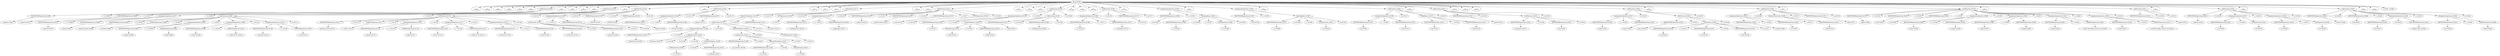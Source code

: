 digraph {

"Prog_62058"->"<
>62059";
"Prog_62058"->"<
>62060";
"Prog_62058"->"<
>62061";
"Prog_62058"->"<
>62062";
"Prog_62058"->"<
>62063";
"Prog_62058"->"<
>62064";
"Prog_62058"->"CallFunction_62065";
"CallFunction_62065"->"IDENTIFIERExpression_62066";
"IDENTIFIERExpression_62066"->"<library>62067";
"CallFunction_62065"->"<(>62068";
"CallFunction_62065"->"IDENTIFIERExpression_62069";
"IDENTIFIERExpression_62069"->"<tseries>62070";
"CallFunction_62065"->"<)>62071";
"Prog_62058"->"<
>62072";
"Prog_62058"->"<
>62073";
"Prog_62058"->"<
>62074";
"Prog_62058"->"<
>62075";
"Prog_62058"->"CallFunction_62076";
"CallFunction_62076"->"AssignmentOpetators_62077";
"AssignmentOpetators_62077"->"IDENTIFIERExpression_62078";
"IDENTIFIERExpression_62078"->"<prices>62079";
"AssignmentOpetators_62077"->"<<->62080";
"AssignmentOpetators_62077"->"IDENTIFIERExpression_62081";
"IDENTIFIERExpression_62081"->"<cbind>62082";
"CallFunction_62076"->"<(>62083";
"CallFunction_62076"->"CallFunction_62084";
"CallFunction_62084"->"IDENTIFIERExpression_62085";
"IDENTIFIERExpression_62085"->"<get.hist.quote>62086";
"CallFunction_62084"->"<(>62087";
"CallFunction_62084"->"STRINGExpression_62088";
"STRINGExpression_62088"->"<SUNW>62089";
"CallFunction_62084"->"<,>62090";
"CallFunction_62084"->"AssignmentOpetators_62091";
"AssignmentOpetators_62091"->"IDENTIFIERExpression_62092";
"IDENTIFIERExpression_62092"->"<quote>62093";
"AssignmentOpetators_62091"->"<=>62094";
"AssignmentOpetators_62091"->"STRINGExpression_62095";
"STRINGExpression_62095"->"<Adj>62096";
"CallFunction_62084"->"<,>62097";
"CallFunction_62084"->"AssignmentOpetators_62098";
"AssignmentOpetators_62098"->"IDENTIFIERExpression_62099";
"IDENTIFIERExpression_62099"->"<start>62100";
"AssignmentOpetators_62098"->"<=>62101";
"AssignmentOpetators_62098"->"STRINGExpression_62102";
"STRINGExpression_62102"->"<2003-01-01>62103";
"CallFunction_62084"->"<,>62104";
"CallFunction_62084"->"AssignmentOpetators_62105";
"AssignmentOpetators_62105"->"IDENTIFIERExpression_62106";
"IDENTIFIERExpression_62106"->"<retclass>62107";
"AssignmentOpetators_62105"->"<=>62108";
"AssignmentOpetators_62105"->"STRINGExpression_62109";
"STRINGExpression_62109"->"<zoo>62110";
"CallFunction_62084"->"<)>62111";
"CallFunction_62076"->"<,>62112";
"CallFunction_62076"->"CallFunction_62113";
"CallFunction_62113"->"IDENTIFIERExpression_62114";
"IDENTIFIERExpression_62114"->"<get.hist.quote>62115";
"CallFunction_62113"->"<(>62116";
"CallFunction_62113"->"STRINGExpression_62117";
"STRINGExpression_62117"->"<^GSPC>62118";
"CallFunction_62113"->"<,>62119";
"CallFunction_62113"->"AssignmentOpetators_62120";
"AssignmentOpetators_62120"->"IDENTIFIERExpression_62121";
"IDENTIFIERExpression_62121"->"<quote>62122";
"AssignmentOpetators_62120"->"<=>62123";
"AssignmentOpetators_62120"->"STRINGExpression_62124";
"STRINGExpression_62124"->"<Adj>62125";
"CallFunction_62113"->"<,>62126";
"CallFunction_62113"->"AssignmentOpetators_62127";
"AssignmentOpetators_62127"->"IDENTIFIERExpression_62128";
"IDENTIFIERExpression_62128"->"<start>62129";
"AssignmentOpetators_62127"->"<=>62130";
"AssignmentOpetators_62127"->"STRINGExpression_62131";
"STRINGExpression_62131"->"<2003-01-01>62132";
"CallFunction_62113"->"<,>62133";
"CallFunction_62113"->"AssignmentOpetators_62134";
"AssignmentOpetators_62134"->"IDENTIFIERExpression_62135";
"IDENTIFIERExpression_62135"->"<retclass>62136";
"AssignmentOpetators_62134"->"<=>62137";
"AssignmentOpetators_62134"->"STRINGExpression_62138";
"STRINGExpression_62138"->"<zoo>62139";
"CallFunction_62113"->"<)>62140";
"CallFunction_62076"->"<)>62141";
"Prog_62058"->"<
>62142";
"Prog_62058"->"CallFunction_62143";
"CallFunction_62143"->"AssignmentOpetators_62144";
"AssignmentOpetators_62144"->"CallFunction_62145";
"CallFunction_62145"->"IDENTIFIERExpression_62146";
"IDENTIFIERExpression_62146"->"<colnames>62147";
"CallFunction_62145"->"<(>62148";
"CallFunction_62145"->"IDENTIFIERExpression_62149";
"IDENTIFIERExpression_62149"->"<prices>62150";
"CallFunction_62145"->"<)>62151";
"AssignmentOpetators_62144"->"<<->62152";
"AssignmentOpetators_62144"->"IDENTIFIERExpression_62153";
"IDENTIFIERExpression_62153"->"<c>62154";
"CallFunction_62143"->"<(>62155";
"CallFunction_62143"->"STRINGExpression_62156";
"STRINGExpression_62156"->"<SUNW>62157";
"CallFunction_62143"->"<,>62158";
"CallFunction_62143"->"STRINGExpression_62159";
"STRINGExpression_62159"->"<SP500>62160";
"CallFunction_62143"->"<)>62161";
"Prog_62058"->"<
>62162";
"Prog_62058"->"CallFunction_62163";
"CallFunction_62163"->"AssignmentOpetators_62164";
"AssignmentOpetators_62164"->"IDENTIFIERExpression_62165";
"IDENTIFIERExpression_62165"->"<prices>62166";
"AssignmentOpetators_62164"->"<<->62167";
"AssignmentOpetators_62164"->"IDENTIFIERExpression_62168";
"IDENTIFIERExpression_62168"->"<na.locf>62169";
"CallFunction_62163"->"<(>62170";
"CallFunction_62163"->"IDENTIFIERExpression_62171";
"IDENTIFIERExpression_62171"->"<prices>62172";
"CallFunction_62163"->"<)>62173";
"Prog_62058"->"<
>62174";
"Prog_62058"->"<
>62175";
"Prog_62058"->"<
>62176";
"Prog_62058"->"CallFunction_62177";
"CallFunction_62177"->"MinusOrPlusBinary_62178";
"MinusOrPlusBinary_62178"->"CallFunction_62179";
"CallFunction_62179"->"AssignmentOpetators_62180";
"AssignmentOpetators_62180"->"IDENTIFIERExpression_62181";
"IDENTIFIERExpression_62181"->"<nextfri.Date>62182";
"AssignmentOpetators_62180"->"<<->62183";
"AssignmentOpetators_62180"->"DefineFunction_62184";
"DefineFunction_62184"->"<function>62185";
"DefineFunction_62184"->"<(>62186";
"DefineFunction_62184"->"<x>62187";
"DefineFunction_62184"->"<)>62188";
"DefineFunction_62184"->"MultOrDivBinary_62189";
"MultOrDivBinary_62189"->"INTExpression_62190";
"INTExpression_62190"->"<7>62191";
"MultOrDivBinary_62189"->"<*>62192";
"MultOrDivBinary_62189"->"IDENTIFIERExpression_62193";
"IDENTIFIERExpression_62193"->"<ceiling>62194";
"CallFunction_62179"->"<(>62195";
"CallFunction_62179"->"MultOrDivBinary_62196";
"MultOrDivBinary_62196"->"CallFunction_62197";
"CallFunction_62197"->"IDENTIFIERExpression_62198";
"IDENTIFIERExpression_62198"->"<as.numeric>62199";
"CallFunction_62197"->"<(>62200";
"CallFunction_62197"->"MinusOrPlusBinary_62201";
"MinusOrPlusBinary_62201"->"IDENTIFIERExpression_62202";
"IDENTIFIERExpression_62202"->"<x>62203";
"MinusOrPlusBinary_62201"->"<->62204";
"MinusOrPlusBinary_62201"->"INTExpression_62205";
"INTExpression_62205"->"<1>62206";
"CallFunction_62197"->"<)>62207";
"MultOrDivBinary_62196"->"</>62208";
"MultOrDivBinary_62196"->"INTExpression_62209";
"INTExpression_62209"->"<7>62210";
"CallFunction_62179"->"<)>62211";
"MinusOrPlusBinary_62178"->"<+>62212";
"MinusOrPlusBinary_62178"->"IDENTIFIERExpression_62213";
"IDENTIFIERExpression_62213"->"<as.Date>62214";
"CallFunction_62177"->"<(>62215";
"CallFunction_62177"->"INTExpression_62216";
"INTExpression_62216"->"<1>62217";
"CallFunction_62177"->"<)>62218";
"Prog_62058"->"<
>62219";
"Prog_62058"->"<
>62220";
"Prog_62058"->"CallFunction_62221";
"CallFunction_62221"->"AssignmentOpetators_62222";
"AssignmentOpetators_62222"->"IDENTIFIERExpression_62223";
"IDENTIFIERExpression_62223"->"<weekly.prices>62224";
"AssignmentOpetators_62222"->"<<->62225";
"AssignmentOpetators_62222"->"IDENTIFIERExpression_62226";
"IDENTIFIERExpression_62226"->"<aggregate>62227";
"CallFunction_62221"->"<(>62228";
"CallFunction_62221"->"IDENTIFIERExpression_62229";
"IDENTIFIERExpression_62229"->"<prices>62230";
"CallFunction_62221"->"<,>62231";
"CallFunction_62221"->"IDENTIFIERExpression_62232";
"IDENTIFIERExpression_62232"->"<nextfri.Date>62233";
"CallFunction_62221"->"<,>62234";
"CallFunction_62221"->"IDENTIFIERExpression_62235";
"IDENTIFIERExpression_62235"->"<tail>62236";
"CallFunction_62221"->"<,>62237";
"CallFunction_62221"->"INTExpression_62238";
"INTExpression_62238"->"<1>62239";
"CallFunction_62221"->"<)>62240";
"Prog_62058"->"<
>62241";
"Prog_62058"->"<
>62242";
"Prog_62058"->"<
>62243";
"Prog_62058"->"CallFunction_62244";
"CallFunction_62244"->"AssignmentOpetators_62245";
"AssignmentOpetators_62245"->"IDENTIFIERExpression_62246";
"IDENTIFIERExpression_62246"->"<r>62247";
"AssignmentOpetators_62245"->"<<->62248";
"AssignmentOpetators_62245"->"MultOrDivBinary_62249";
"MultOrDivBinary_62249"->"INTExpression_62250";
"INTExpression_62250"->"<100>62251";
"MultOrDivBinary_62249"->"<*>62252";
"MultOrDivBinary_62249"->"IDENTIFIERExpression_62253";
"IDENTIFIERExpression_62253"->"<diff>62254";
"CallFunction_62244"->"<(>62255";
"CallFunction_62244"->"CallFunction_62256";
"CallFunction_62256"->"IDENTIFIERExpression_62257";
"IDENTIFIERExpression_62257"->"<log>62258";
"CallFunction_62256"->"<(>62259";
"CallFunction_62256"->"IDENTIFIERExpression_62260";
"IDENTIFIERExpression_62260"->"<weekly.prices>62261";
"CallFunction_62256"->"<)>62262";
"CallFunction_62244"->"<)>62263";
"Prog_62058"->"<
>62264";
"Prog_62058"->"<
>62265";
"Prog_62058"->"<
>62266";
"Prog_62058"->"CallFunction_62267";
"CallFunction_62267"->"AssignmentOpetators_62268";
"AssignmentOpetators_62268"->"IDENTIFIERExpression_62269";
"IDENTIFIERExpression_62269"->"<r>62270";
"AssignmentOpetators_62268"->"<<->62271";
"AssignmentOpetators_62268"->"IDENTIFIERExpression_62272";
"IDENTIFIERExpression_62272"->"<coredata>62273";
"CallFunction_62267"->"<(>62274";
"CallFunction_62267"->"IDENTIFIERExpression_62275";
"IDENTIFIERExpression_62275"->"<r>62276";
"CallFunction_62267"->"<)>62277";
"Prog_62058"->"<
>62278";
"Prog_62058"->"AssignmentOpetators_62279";
"AssignmentOpetators_62279"->"IDENTIFIERExpression_62280";
"IDENTIFIERExpression_62280"->"<rj>62281";
"AssignmentOpetators_62279"->"<<->62282";
"AssignmentOpetators_62279"->"IndexingBasic_62283";
"IndexingBasic_62283"->"IDENTIFIERExpression_62284";
"IDENTIFIERExpression_62284"->"<r>62285";
"IndexingBasic_62283"->"<[>62286";
"IndexingBasic_62283"->"<,>62287";
"IndexingBasic_62283"->"INTExpression_62288";
"INTExpression_62288"->"<1>62289";
"IndexingBasic_62283"->"<]>62290";
"Prog_62058"->"<
>62291";
"Prog_62058"->"AssignmentOpetators_62292";
"AssignmentOpetators_62292"->"IDENTIFIERExpression_62293";
"IDENTIFIERExpression_62293"->"<rM>62294";
"AssignmentOpetators_62292"->"<<->62295";
"AssignmentOpetators_62292"->"IndexingBasic_62296";
"IndexingBasic_62296"->"IDENTIFIERExpression_62297";
"IDENTIFIERExpression_62297"->"<r>62298";
"IndexingBasic_62296"->"<[>62299";
"IndexingBasic_62296"->"<,>62300";
"IndexingBasic_62296"->"INTExpression_62301";
"INTExpression_62301"->"<2>62302";
"IndexingBasic_62296"->"<]>62303";
"Prog_62058"->"<
>62304";
"Prog_62058"->"CallFunction_62305";
"CallFunction_62305"->"AssignmentOpetators_62306";
"AssignmentOpetators_62306"->"IDENTIFIERExpression_62307";
"IDENTIFIERExpression_62307"->"<d>62308";
"AssignmentOpetators_62306"->"<<->62309";
"AssignmentOpetators_62306"->"IDENTIFIERExpression_62310";
"IDENTIFIERExpression_62310"->"<lm>62311";
"CallFunction_62305"->"<(>62312";
"CallFunction_62305"->"TildeBinary_62313";
"TildeBinary_62313"->"IDENTIFIERExpression_62314";
"IDENTIFIERExpression_62314"->"<rj>62315";
"TildeBinary_62313"->"<~>62316";
"TildeBinary_62313"->"IDENTIFIERExpression_62317";
"IDENTIFIERExpression_62317"->"<rM>62318";
"CallFunction_62305"->"<)>62319";
"Prog_62058"->"<
>62320";
"Prog_62058"->"CallFunction_62321";
"CallFunction_62321"->"IDENTIFIERExpression_62322";
"IDENTIFIERExpression_62322"->"<print>62323";
"CallFunction_62321"->"<(>62324";
"CallFunction_62321"->"CallFunction_62325";
"CallFunction_62325"->"IDENTIFIERExpression_62326";
"IDENTIFIERExpression_62326"->"<summary>62327";
"CallFunction_62325"->"<(>62328";
"CallFunction_62325"->"IDENTIFIERExpression_62329";
"IDENTIFIERExpression_62329"->"<d>62330";
"CallFunction_62325"->"<)>62331";
"CallFunction_62321"->"<)>62332";
"Prog_62058"->"<
>62333";
"Prog_62058"->"<
>62334";
"Prog_62058"->"<
>62335";
"Prog_62058"->"CallFunction_62336";
"CallFunction_62336"->"AssignmentOpetators_62337";
"AssignmentOpetators_62337"->"IDENTIFIERExpression_62338";
"IDENTIFIERExpression_62338"->"<big>62339";
"AssignmentOpetators_62337"->"<<->62340";
"AssignmentOpetators_62337"->"IDENTIFIERExpression_62341";
"IDENTIFIERExpression_62341"->"<max>62342";
"CallFunction_62336"->"<(>62343";
"CallFunction_62336"->"CallFunction_62344";
"CallFunction_62344"->"IDENTIFIERExpression_62345";
"IDENTIFIERExpression_62345"->"<abs>62346";
"CallFunction_62344"->"<(>62347";
"CallFunction_62344"->"CallFunction_62348";
"CallFunction_62348"->"IDENTIFIERExpression_62349";
"IDENTIFIERExpression_62349"->"<c>62350";
"CallFunction_62348"->"<(>62351";
"CallFunction_62348"->"IDENTIFIERExpression_62352";
"IDENTIFIERExpression_62352"->"<rj>62353";
"CallFunction_62348"->"<,>62354";
"CallFunction_62348"->"IDENTIFIERExpression_62355";
"IDENTIFIERExpression_62355"->"<rM>62356";
"CallFunction_62348"->"<)>62357";
"CallFunction_62344"->"<)>62358";
"CallFunction_62336"->"<)>62359";
"Prog_62058"->"<
>62360";
"Prog_62058"->"CallFunction_62361";
"CallFunction_62361"->"AssignmentOpetators_62362";
"AssignmentOpetators_62362"->"IDENTIFIERExpression_62363";
"IDENTIFIERExpression_62363"->"<range>62364";
"AssignmentOpetators_62362"->"<<->62365";
"AssignmentOpetators_62362"->"IDENTIFIERExpression_62366";
"IDENTIFIERExpression_62366"->"<c>62367";
"CallFunction_62361"->"<(>62368";
"CallFunction_62361"->"MinusOrPlusUnary_62369";
"MinusOrPlusUnary_62369"->"<->62370";
"MinusOrPlusUnary_62369"->"IDENTIFIERExpression_62371";
"IDENTIFIERExpression_62371"->"<big>62372";
"CallFunction_62361"->"<,>62373";
"CallFunction_62361"->"IDENTIFIERExpression_62374";
"IDENTIFIERExpression_62374"->"<big>62375";
"CallFunction_62361"->"<)>62376";
"Prog_62058"->"<
>62377";
"Prog_62058"->"CallFunction_62378";
"CallFunction_62378"->"IDENTIFIERExpression_62379";
"IDENTIFIERExpression_62379"->"<plot>62380";
"CallFunction_62378"->"<(>62381";
"CallFunction_62378"->"IDENTIFIERExpression_62382";
"IDENTIFIERExpression_62382"->"<rM>62383";
"CallFunction_62378"->"<,>62384";
"CallFunction_62378"->"IDENTIFIERExpression_62385";
"IDENTIFIERExpression_62385"->"<rj>62386";
"CallFunction_62378"->"<,>62387";
"CallFunction_62378"->"AssignmentOpetators_62388";
"AssignmentOpetators_62388"->"IDENTIFIERExpression_62389";
"IDENTIFIERExpression_62389"->"<xlim>62390";
"AssignmentOpetators_62388"->"<=>62391";
"AssignmentOpetators_62388"->"IDENTIFIERExpression_62392";
"IDENTIFIERExpression_62392"->"<range>62393";
"CallFunction_62378"->"<,>62394";
"CallFunction_62378"->"AssignmentOpetators_62395";
"AssignmentOpetators_62395"->"IDENTIFIERExpression_62396";
"IDENTIFIERExpression_62396"->"<ylim>62397";
"AssignmentOpetators_62395"->"<=>62398";
"AssignmentOpetators_62395"->"IDENTIFIERExpression_62399";
"IDENTIFIERExpression_62399"->"<range>62400";
"CallFunction_62378"->"<,>62401";
"CallFunction_62378"->"AssignmentOpetators_62402";
"AssignmentOpetators_62402"->"IDENTIFIERExpression_62403";
"IDENTIFIERExpression_62403"->"<xlab>62404";
"AssignmentOpetators_62402"->"<=>62405";
"AssignmentOpetators_62402"->"STRINGExpression_62406";
"STRINGExpression_62406"->"<S&P 500 weekly returns (%)>62407";
"CallFunction_62378"->"<,>62408";
"CallFunction_62378"->"AssignmentOpetators_62409";
"AssignmentOpetators_62409"->"IDENTIFIERExpression_62410";
"IDENTIFIERExpression_62410"->"<ylab>62411";
"AssignmentOpetators_62409"->"<=>62412";
"AssignmentOpetators_62409"->"STRINGExpression_62413";
"STRINGExpression_62413"->"<SUNW weekly returns (%)>62414";
"CallFunction_62378"->"<)>62415";
"Prog_62058"->"<
>62416";
"Prog_62058"->"CallFunction_62417";
"CallFunction_62417"->"IDENTIFIERExpression_62418";
"IDENTIFIERExpression_62418"->"<grid>62419";
"CallFunction_62417"->"<(>62420";
"CallFunction_62417"->"<)>62421";
"Prog_62058"->"<
>62422";
"Prog_62058"->"CallFunction_62423";
"CallFunction_62423"->"IDENTIFIERExpression_62424";
"IDENTIFIERExpression_62424"->"<abline>62425";
"CallFunction_62423"->"<(>62426";
"CallFunction_62423"->"AssignmentOpetators_62427";
"AssignmentOpetators_62427"->"IDENTIFIERExpression_62428";
"IDENTIFIERExpression_62428"->"<h>62429";
"AssignmentOpetators_62427"->"<=>62430";
"AssignmentOpetators_62427"->"INTExpression_62431";
"INTExpression_62431"->"<0>62432";
"CallFunction_62423"->"<,>62433";
"CallFunction_62423"->"AssignmentOpetators_62434";
"AssignmentOpetators_62434"->"IDENTIFIERExpression_62435";
"IDENTIFIERExpression_62435"->"<v>62436";
"AssignmentOpetators_62434"->"<=>62437";
"AssignmentOpetators_62434"->"INTExpression_62438";
"INTExpression_62438"->"<0>62439";
"CallFunction_62423"->"<)>62440";
"Prog_62058"->"<
>62441";
"Prog_62058"->"CallFunction_62442";
"CallFunction_62442"->"IDENTIFIERExpression_62443";
"IDENTIFIERExpression_62443"->"<lines>62444";
"CallFunction_62442"->"<(>62445";
"CallFunction_62442"->"IDENTIFIERExpression_62446";
"IDENTIFIERExpression_62446"->"<rM>62447";
"CallFunction_62442"->"<,>62448";
"CallFunction_62442"->"DollarAndAtOperators_62449";
"DollarAndAtOperators_62449"->"IDENTIFIERExpression_62450";
"IDENTIFIERExpression_62450"->"<d>62451";
"DollarAndAtOperators_62449"->"<$>62452";
"DollarAndAtOperators_62449"->"IDENTIFIERExpression_62453";
"IDENTIFIERExpression_62453"->"<fitted.values>62454";
"CallFunction_62442"->"<,>62455";
"CallFunction_62442"->"AssignmentOpetators_62456";
"AssignmentOpetators_62456"->"IDENTIFIERExpression_62457";
"IDENTIFIERExpression_62457"->"<col>62458";
"AssignmentOpetators_62456"->"<=>62459";
"AssignmentOpetators_62456"->"STRINGExpression_62460";
"STRINGExpression_62460"->"<blue>62461";
"CallFunction_62442"->"<)>62462";
"Prog_62058"->"<
>62463";
"Prog_62058"->"<
>62464";
"Prog_62058"->"<<EOF>>62465";
}
